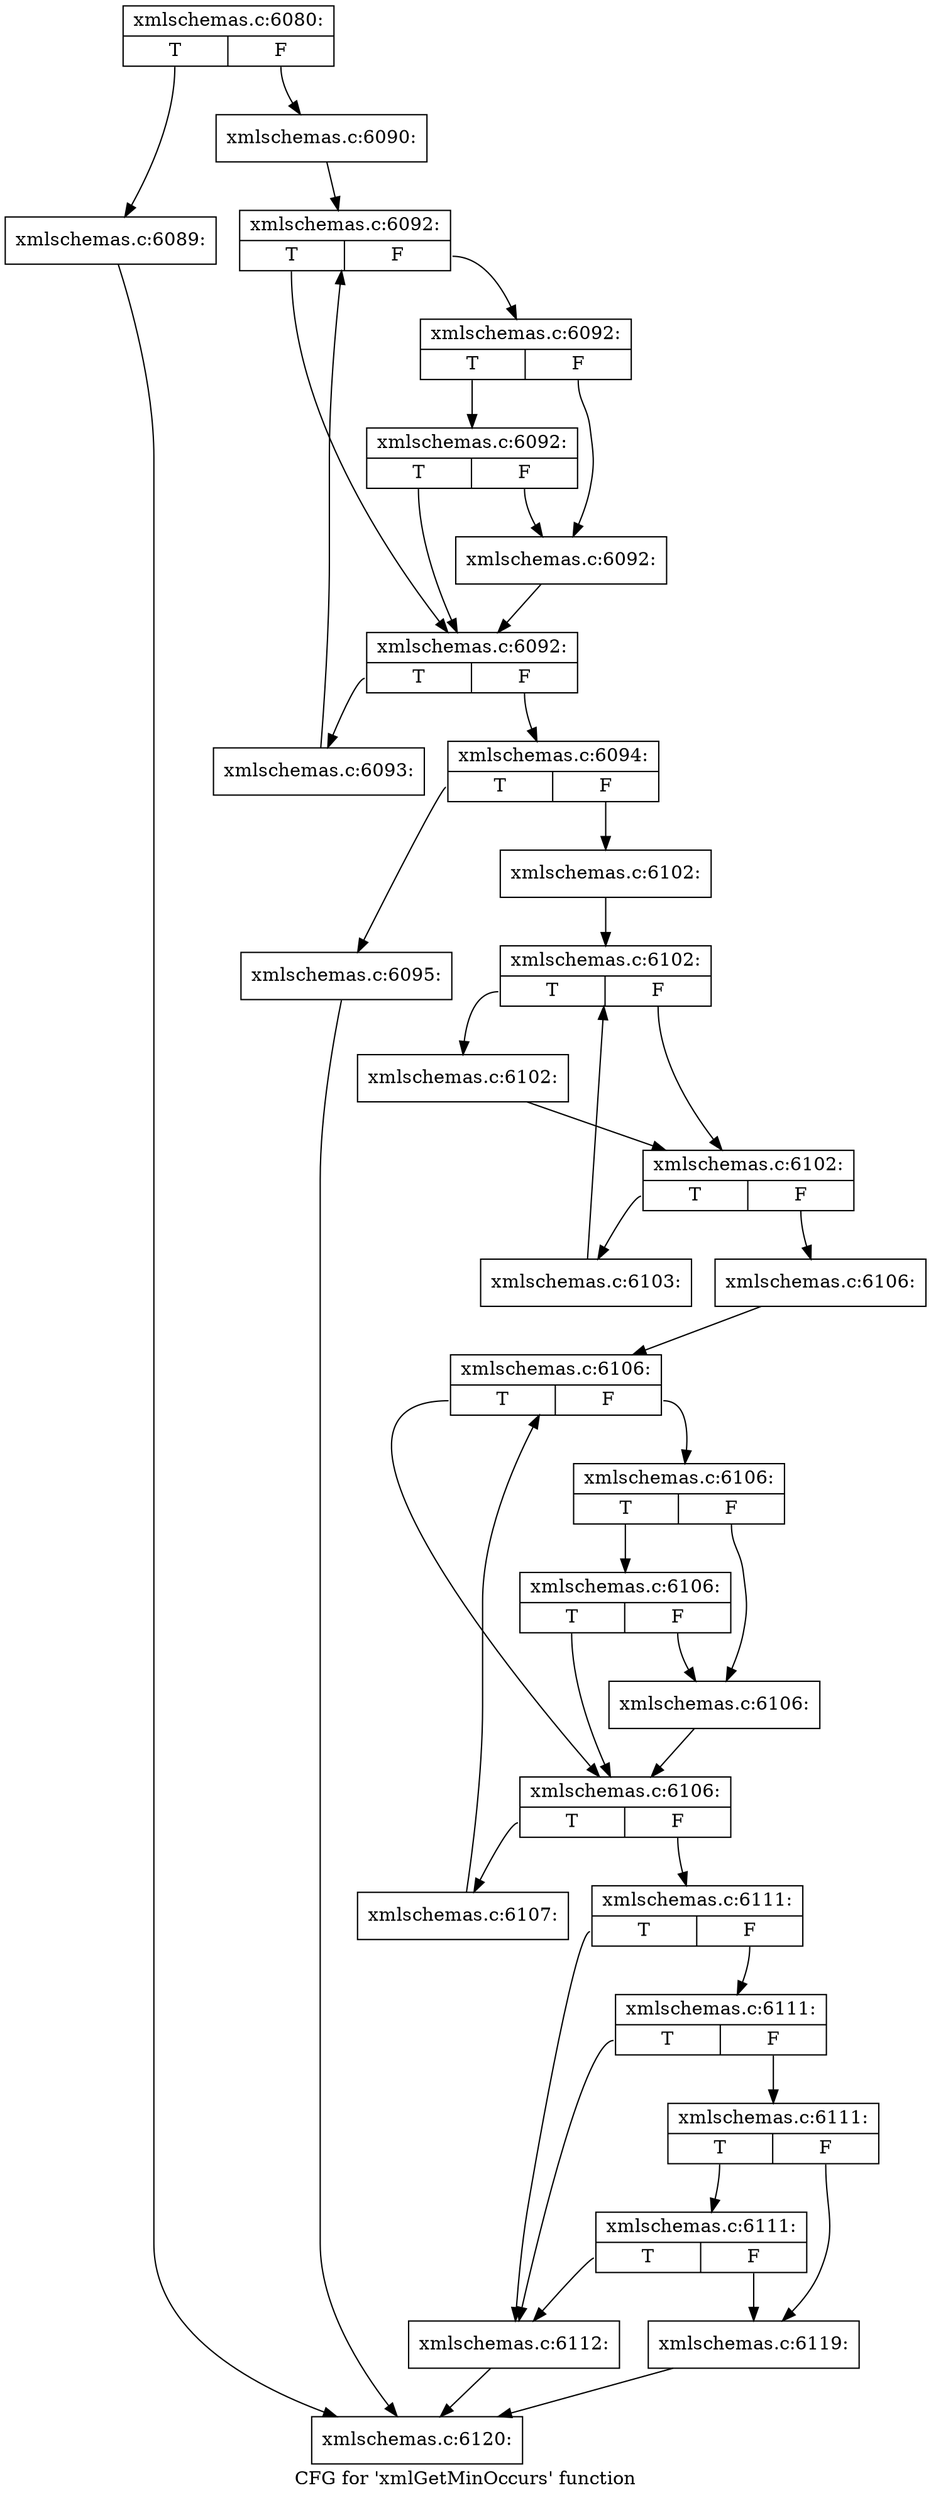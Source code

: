 digraph "CFG for 'xmlGetMinOccurs' function" {
	label="CFG for 'xmlGetMinOccurs' function";

	Node0x4e8caa0 [shape=record,label="{xmlschemas.c:6080:|{<s0>T|<s1>F}}"];
	Node0x4e8caa0:s0 -> Node0x4e92a80;
	Node0x4e8caa0:s1 -> Node0x4e92ad0;
	Node0x4e92a80 [shape=record,label="{xmlschemas.c:6089:}"];
	Node0x4e92a80 -> Node0x4e90800;
	Node0x4e92ad0 [shape=record,label="{xmlschemas.c:6090:}"];
	Node0x4e92ad0 -> Node0x4e93420;
	Node0x4e93420 [shape=record,label="{xmlschemas.c:6092:|{<s0>T|<s1>F}}"];
	Node0x4e93420:s0 -> Node0x4e936c0;
	Node0x4e93420:s1 -> Node0x4e93760;
	Node0x4e93760 [shape=record,label="{xmlschemas.c:6092:|{<s0>T|<s1>F}}"];
	Node0x4e93760:s0 -> Node0x4e939c0;
	Node0x4e93760:s1 -> Node0x4e93710;
	Node0x4e939c0 [shape=record,label="{xmlschemas.c:6092:|{<s0>T|<s1>F}}"];
	Node0x4e939c0:s0 -> Node0x4e936c0;
	Node0x4e939c0:s1 -> Node0x4e93710;
	Node0x4e93710 [shape=record,label="{xmlschemas.c:6092:}"];
	Node0x4e93710 -> Node0x4e936c0;
	Node0x4e936c0 [shape=record,label="{xmlschemas.c:6092:|{<s0>T|<s1>F}}"];
	Node0x4e936c0:s0 -> Node0x4e93df0;
	Node0x4e936c0:s1 -> Node0x4e93640;
	Node0x4e93df0 [shape=record,label="{xmlschemas.c:6093:}"];
	Node0x4e93df0 -> Node0x4e93420;
	Node0x4e93640 [shape=record,label="{xmlschemas.c:6094:|{<s0>T|<s1>F}}"];
	Node0x4e93640:s0 -> Node0x4e943e0;
	Node0x4e93640:s1 -> Node0x4e94430;
	Node0x4e943e0 [shape=record,label="{xmlschemas.c:6095:}"];
	Node0x4e943e0 -> Node0x4e90800;
	Node0x4e94430 [shape=record,label="{xmlschemas.c:6102:}"];
	Node0x4e94430 -> Node0x4e95000;
	Node0x4e95000 [shape=record,label="{xmlschemas.c:6102:|{<s0>T|<s1>F}}"];
	Node0x4e95000:s0 -> Node0x4e952f0;
	Node0x4e95000:s1 -> Node0x4e952a0;
	Node0x4e952f0 [shape=record,label="{xmlschemas.c:6102:}"];
	Node0x4e952f0 -> Node0x4e952a0;
	Node0x4e952a0 [shape=record,label="{xmlschemas.c:6102:|{<s0>T|<s1>F}}"];
	Node0x4e952a0:s0 -> Node0x4e95970;
	Node0x4e952a0:s1 -> Node0x4e95220;
	Node0x4e95970 [shape=record,label="{xmlschemas.c:6103:}"];
	Node0x4e95970 -> Node0x4e95000;
	Node0x4e95220 [shape=record,label="{xmlschemas.c:6106:}"];
	Node0x4e95220 -> Node0x4e96280;
	Node0x4e96280 [shape=record,label="{xmlschemas.c:6106:|{<s0>T|<s1>F}}"];
	Node0x4e96280:s0 -> Node0x4e96520;
	Node0x4e96280:s1 -> Node0x4e965c0;
	Node0x4e965c0 [shape=record,label="{xmlschemas.c:6106:|{<s0>T|<s1>F}}"];
	Node0x4e965c0:s0 -> Node0x4e96820;
	Node0x4e965c0:s1 -> Node0x4e96570;
	Node0x4e96820 [shape=record,label="{xmlschemas.c:6106:|{<s0>T|<s1>F}}"];
	Node0x4e96820:s0 -> Node0x4e96520;
	Node0x4e96820:s1 -> Node0x4e96570;
	Node0x4e96570 [shape=record,label="{xmlschemas.c:6106:}"];
	Node0x4e96570 -> Node0x4e96520;
	Node0x4e96520 [shape=record,label="{xmlschemas.c:6106:|{<s0>T|<s1>F}}"];
	Node0x4e96520:s0 -> Node0x4e96c50;
	Node0x4e96520:s1 -> Node0x4e964a0;
	Node0x4e96c50 [shape=record,label="{xmlschemas.c:6107:}"];
	Node0x4e96c50 -> Node0x4e96280;
	Node0x4e964a0 [shape=record,label="{xmlschemas.c:6111:|{<s0>T|<s1>F}}"];
	Node0x4e964a0:s0 -> Node0x4e97240;
	Node0x4e964a0:s1 -> Node0x4e97360;
	Node0x4e97360 [shape=record,label="{xmlschemas.c:6111:|{<s0>T|<s1>F}}"];
	Node0x4e97360:s0 -> Node0x4e97240;
	Node0x4e97360:s1 -> Node0x4e972e0;
	Node0x4e972e0 [shape=record,label="{xmlschemas.c:6111:|{<s0>T|<s1>F}}"];
	Node0x4e972e0:s0 -> Node0x4e97990;
	Node0x4e972e0:s1 -> Node0x4e97290;
	Node0x4e97990 [shape=record,label="{xmlschemas.c:6111:|{<s0>T|<s1>F}}"];
	Node0x4e97990:s0 -> Node0x4e97240;
	Node0x4e97990:s1 -> Node0x4e97290;
	Node0x4e97240 [shape=record,label="{xmlschemas.c:6112:}"];
	Node0x4e97240 -> Node0x4e90800;
	Node0x4e97290 [shape=record,label="{xmlschemas.c:6119:}"];
	Node0x4e97290 -> Node0x4e90800;
	Node0x4e90800 [shape=record,label="{xmlschemas.c:6120:}"];
}
